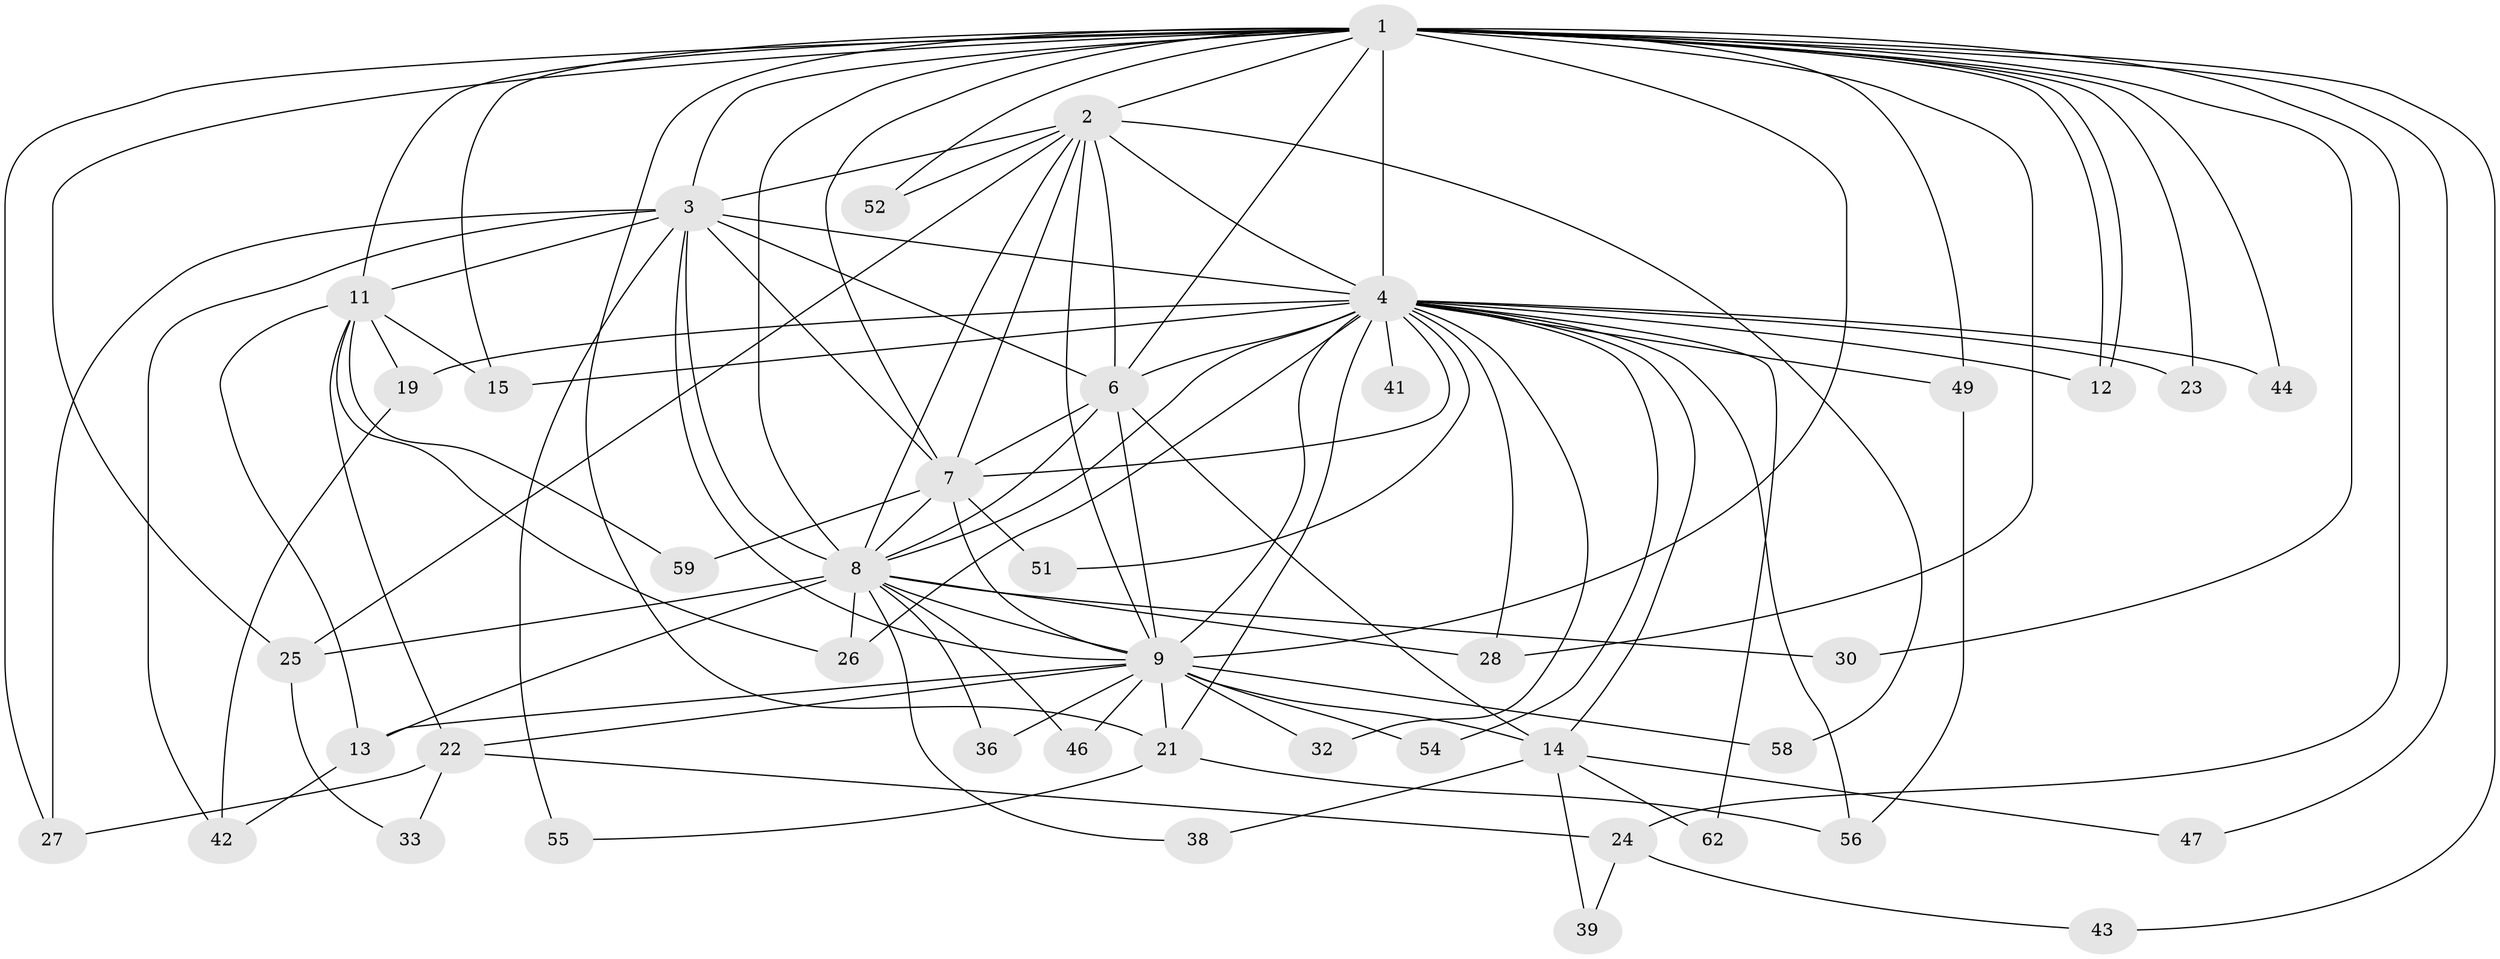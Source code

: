 // Generated by graph-tools (version 1.1) at 2025/51/02/27/25 19:51:46]
// undirected, 43 vertices, 108 edges
graph export_dot {
graph [start="1"]
  node [color=gray90,style=filled];
  1 [super="+10"];
  2 [super="+17"];
  3 [super="+48"];
  4 [super="+5"];
  6 [super="+40"];
  7 [super="+16"];
  8 [super="+20"];
  9 [super="+50"];
  11 [super="+61"];
  12 [super="+34"];
  13 [super="+18"];
  14 [super="+35"];
  15 [super="+31"];
  19;
  21 [super="+37"];
  22;
  23;
  24;
  25 [super="+45"];
  26;
  27 [super="+53"];
  28 [super="+29"];
  30;
  32;
  33;
  36;
  38;
  39;
  41;
  42 [super="+60"];
  43;
  44;
  46;
  47;
  49 [super="+57"];
  51;
  52;
  54;
  55;
  56;
  58;
  59;
  62;
  1 -- 2 [weight=2];
  1 -- 3 [weight=2];
  1 -- 4 [weight=4];
  1 -- 6 [weight=2];
  1 -- 7 [weight=2];
  1 -- 8 [weight=2];
  1 -- 9 [weight=3];
  1 -- 11;
  1 -- 12;
  1 -- 12;
  1 -- 24;
  1 -- 43;
  1 -- 44;
  1 -- 47;
  1 -- 49;
  1 -- 52;
  1 -- 23;
  1 -- 30;
  1 -- 27;
  1 -- 21;
  1 -- 15;
  1 -- 25;
  1 -- 28;
  2 -- 3 [weight=2];
  2 -- 4 [weight=2];
  2 -- 6 [weight=2];
  2 -- 7;
  2 -- 8;
  2 -- 9 [weight=2];
  2 -- 25;
  2 -- 52;
  2 -- 58;
  3 -- 4 [weight=2];
  3 -- 6;
  3 -- 7;
  3 -- 8;
  3 -- 9;
  3 -- 11;
  3 -- 27;
  3 -- 42;
  3 -- 55;
  4 -- 6 [weight=2];
  4 -- 7 [weight=2];
  4 -- 8 [weight=2];
  4 -- 9 [weight=2];
  4 -- 26;
  4 -- 44;
  4 -- 62;
  4 -- 12;
  4 -- 14;
  4 -- 15;
  4 -- 19;
  4 -- 21;
  4 -- 23;
  4 -- 28;
  4 -- 32;
  4 -- 41;
  4 -- 49;
  4 -- 51;
  4 -- 54;
  4 -- 56;
  6 -- 7;
  6 -- 8;
  6 -- 9;
  6 -- 14;
  7 -- 8;
  7 -- 9 [weight=2];
  7 -- 51;
  7 -- 59;
  8 -- 9;
  8 -- 25;
  8 -- 26;
  8 -- 28;
  8 -- 30;
  8 -- 36;
  8 -- 38;
  8 -- 46;
  8 -- 13;
  9 -- 13;
  9 -- 21;
  9 -- 22;
  9 -- 32;
  9 -- 36;
  9 -- 46;
  9 -- 58;
  9 -- 54;
  9 -- 14;
  11 -- 13;
  11 -- 15;
  11 -- 19;
  11 -- 22;
  11 -- 59;
  11 -- 26;
  13 -- 42;
  14 -- 38;
  14 -- 39;
  14 -- 62;
  14 -- 47;
  19 -- 42;
  21 -- 55;
  21 -- 56;
  22 -- 24;
  22 -- 27;
  22 -- 33;
  24 -- 39;
  24 -- 43;
  25 -- 33;
  49 -- 56;
}
